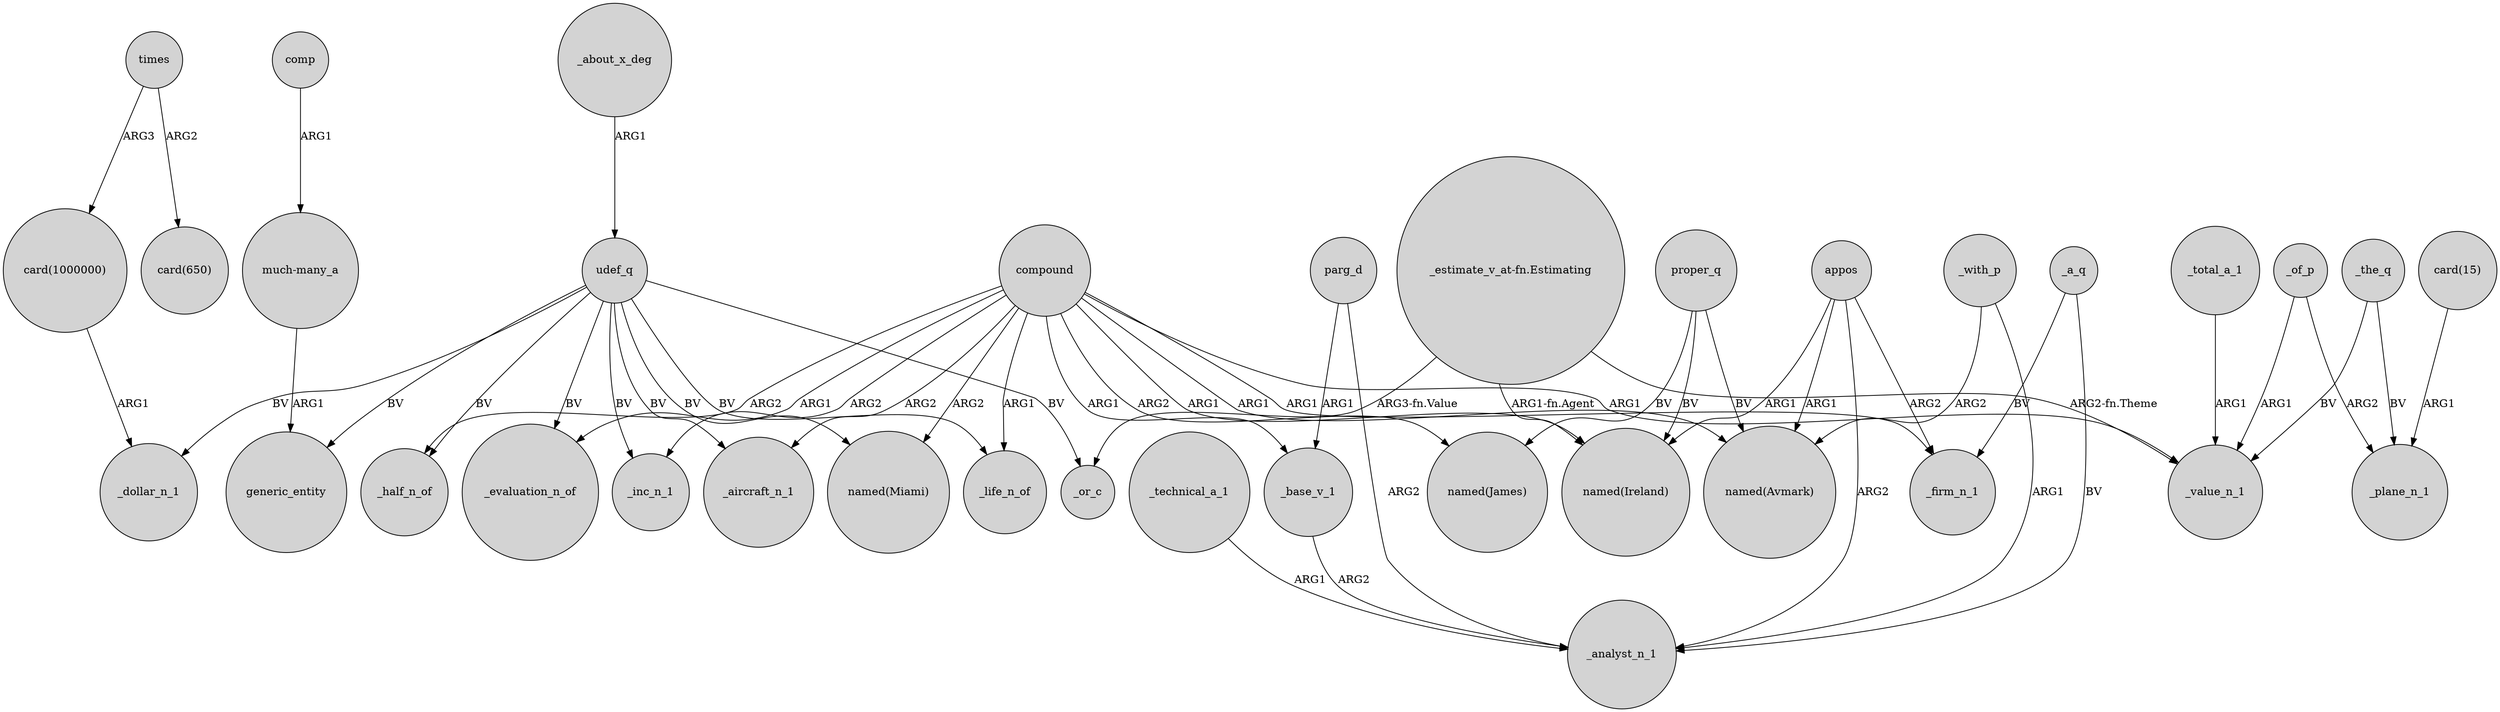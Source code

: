 digraph {
	node [shape=circle style=filled]
	compound -> "named(Miami)" [label=ARG2]
	proper_q -> "named(Ireland)" [label=BV]
	"card(1000000)" -> _dollar_n_1 [label=ARG1]
	"_estimate_v_at-fn.Estimating" -> _value_n_1 [label="ARG2-fn.Theme"]
	_technical_a_1 -> _analyst_n_1 [label=ARG1]
	"_estimate_v_at-fn.Estimating" -> "named(Ireland)" [label="ARG1-fn.Agent"]
	proper_q -> "named(Avmark)" [label=BV]
	udef_q -> _inc_n_1 [label=BV]
	compound -> "named(Avmark)" [label=ARG1]
	compound -> _life_n_of [label=ARG1]
	udef_q -> generic_entity [label=BV]
	appos -> _firm_n_1 [label=ARG2]
	_with_p -> _analyst_n_1 [label=ARG1]
	appos -> "named(Avmark)" [label=ARG1]
	"much-many_a" -> generic_entity [label=ARG1]
	udef_q -> _life_n_of [label=BV]
	parg_d -> _analyst_n_1 [label=ARG2]
	compound -> "named(James)" [label=ARG2]
	_a_q -> _firm_n_1 [label=BV]
	_of_p -> _value_n_1 [label=ARG1]
	udef_q -> _half_n_of [label=BV]
	udef_q -> _or_c [label=BV]
	_about_x_deg -> udef_q [label=ARG1]
	compound -> _evaluation_n_of [label=ARG1]
	_total_a_1 -> _value_n_1 [label=ARG1]
	udef_q -> _aircraft_n_1 [label=BV]
	_of_p -> _plane_n_1 [label=ARG2]
	compound -> "named(Ireland)" [label=ARG1]
	appos -> _analyst_n_1 [label=ARG2]
	udef_q -> _evaluation_n_of [label=BV]
	_the_q -> _plane_n_1 [label=BV]
	compound -> _base_v_1 [label=ARG1]
	_with_p -> "named(Avmark)" [label=ARG2]
	_base_v_1 -> _analyst_n_1 [label=ARG2]
	comp -> "much-many_a" [label=ARG1]
	times -> "card(1000000)" [label=ARG3]
	times -> "card(650)" [label=ARG2]
	appos -> "named(Ireland)" [label=ARG1]
	proper_q -> "named(James)" [label=BV]
	udef_q -> "named(Miami)" [label=BV]
	compound -> _firm_n_1 [label=ARG1]
	_the_q -> _value_n_1 [label=BV]
	"card(15)" -> _plane_n_1 [label=ARG1]
	parg_d -> _base_v_1 [label=ARG1]
	compound -> _aircraft_n_1 [label=ARG2]
	_a_q -> _analyst_n_1 [label=BV]
	compound -> _half_n_of [label=ARG2]
	compound -> _inc_n_1 [label=ARG2]
	"_estimate_v_at-fn.Estimating" -> _or_c [label="ARG3-fn.Value"]
	compound -> _value_n_1 [label=ARG1]
	udef_q -> _dollar_n_1 [label=BV]
}
